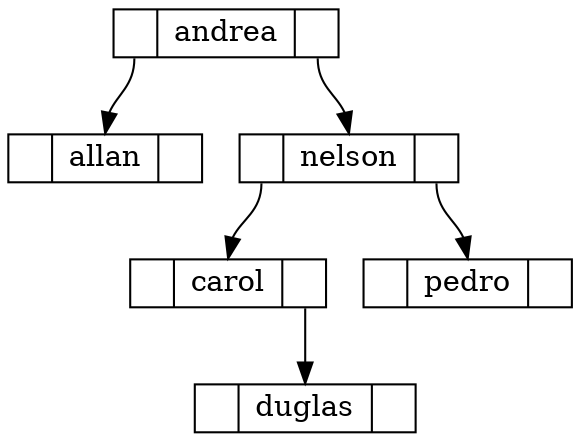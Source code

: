 digraph G{
node[shape=record, height=.1];
allan[label="<f0>|<f1>allan|<f2>"]
andrea[label="<f0>|<f1>andrea|<f2>"]
carol[label="<f0>|<f1>carol|<f2>"]
duglas[label="<f0>|<f1>duglas|<f2>"]
nelson[label="<f0>|<f1>nelson|<f2>"]
pedro[label="<f0>|<f1>pedro|<f2>"]

andrea:f0->allan:f1;
andrea:f2->nelson:f1;
nelson:f0->carol:f1;
carol:f2->duglas:f1;
nelson:f2->pedro:f1;

}
